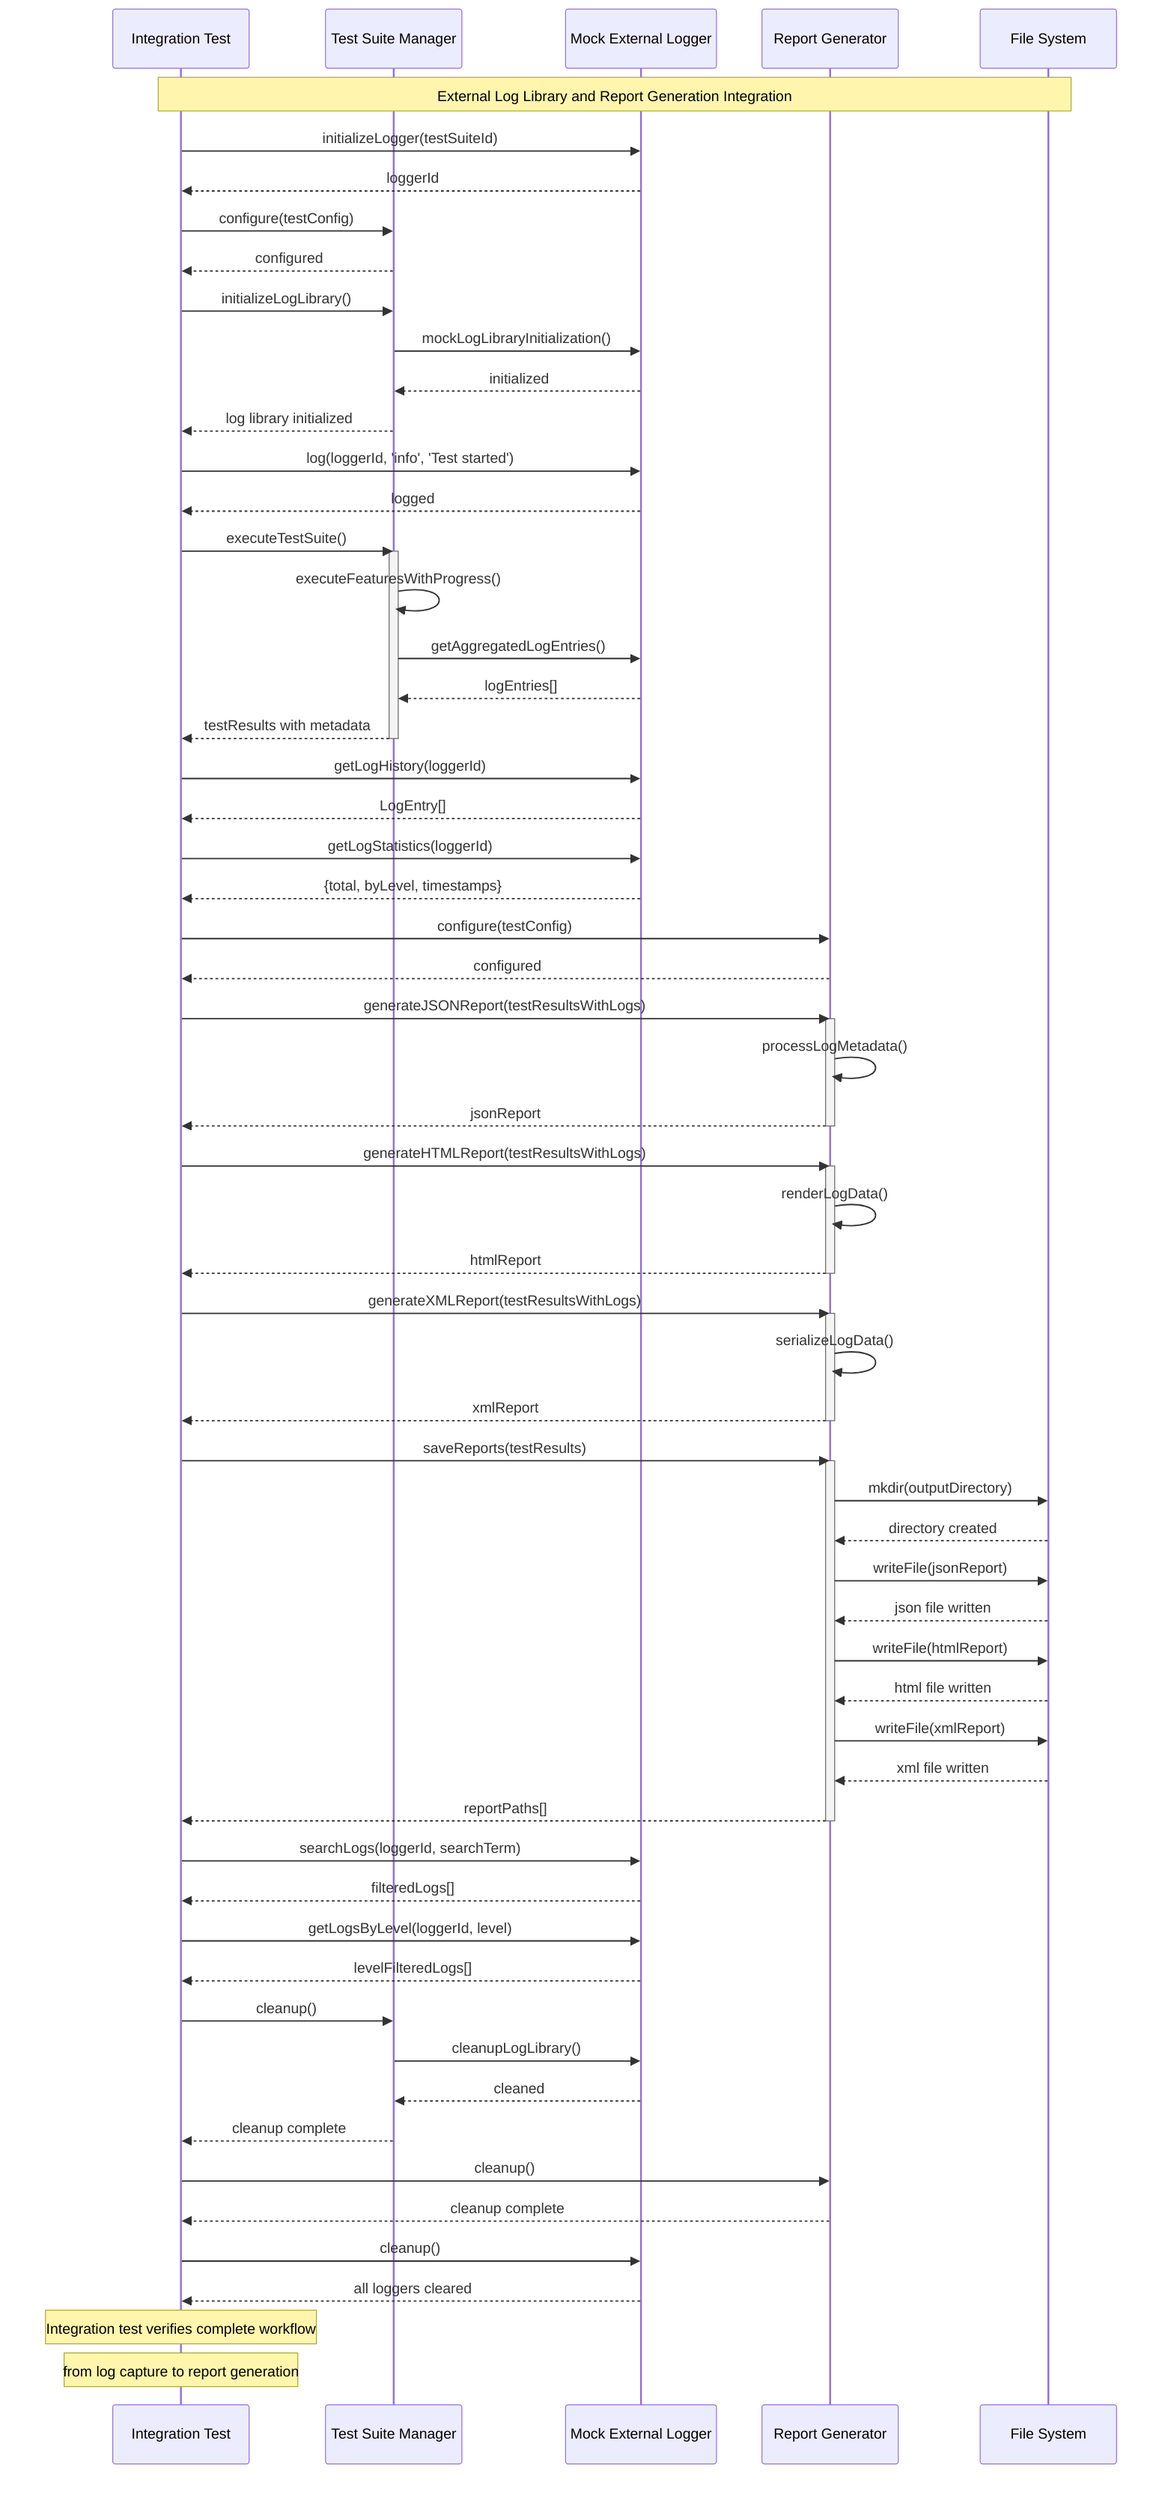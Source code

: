 sequenceDiagram
    participant TestCase as Integration Test
    participant TSM as Test Suite Manager
    participant MEL as Mock External Logger
    participant RG as Report Generator
    participant FS as File System

    Note over TestCase, FS: External Log Library and Report Generation Integration

    TestCase->>MEL: initializeLogger(testSuiteId)
    MEL-->>TestCase: loggerId

    TestCase->>TSM: configure(testConfig)
    TSM-->>TestCase: configured

    TestCase->>TSM: initializeLogLibrary()
    TSM->>MEL: mockLogLibraryInitialization()
    MEL-->>TSM: initialized
    TSM-->>TestCase: log library initialized

    TestCase->>MEL: log(loggerId, 'info', 'Test started')
    MEL-->>TestCase: logged

    TestCase->>TSM: executeTestSuite()
    activate TSM
    
    TSM->>TSM: executeFeaturesWithProgress()
    TSM->>MEL: getAggregatedLogEntries()
    MEL-->>TSM: logEntries[]
    
    TSM-->>TestCase: testResults with metadata
    deactivate TSM

    TestCase->>MEL: getLogHistory(loggerId)
    MEL-->>TestCase: LogEntry[]

    TestCase->>MEL: getLogStatistics(loggerId)
    MEL-->>TestCase: {total, byLevel, timestamps}

    TestCase->>RG: configure(testConfig)
    RG-->>TestCase: configured

    TestCase->>RG: generateJSONReport(testResultsWithLogs)
    activate RG
    RG->>RG: processLogMetadata()
    RG-->>TestCase: jsonReport
    deactivate RG

    TestCase->>RG: generateHTMLReport(testResultsWithLogs)
    activate RG
    RG->>RG: renderLogData()
    RG-->>TestCase: htmlReport
    deactivate RG

    TestCase->>RG: generateXMLReport(testResultsWithLogs)
    activate RG
    RG->>RG: serializeLogData()
    RG-->>TestCase: xmlReport
    deactivate RG

    TestCase->>RG: saveReports(testResults)
    activate RG
    RG->>FS: mkdir(outputDirectory)
    FS-->>RG: directory created
    
    RG->>FS: writeFile(jsonReport)
    FS-->>RG: json file written
    
    RG->>FS: writeFile(htmlReport)
    FS-->>RG: html file written
    
    RG->>FS: writeFile(xmlReport)
    FS-->>RG: xml file written
    
    RG-->>TestCase: reportPaths[]
    deactivate RG

    TestCase->>MEL: searchLogs(loggerId, searchTerm)
    MEL-->>TestCase: filteredLogs[]

    TestCase->>MEL: getLogsByLevel(loggerId, level)
    MEL-->>TestCase: levelFilteredLogs[]

    TestCase->>TSM: cleanup()
    TSM->>MEL: cleanupLogLibrary()
    MEL-->>TSM: cleaned
    TSM-->>TestCase: cleanup complete

    TestCase->>RG: cleanup()
    RG-->>TestCase: cleanup complete

    TestCase->>MEL: cleanup()
    MEL-->>TestCase: all loggers cleared

    Note over TestCase: Integration test verifies complete workflow
    Note over TestCase: from log capture to report generation